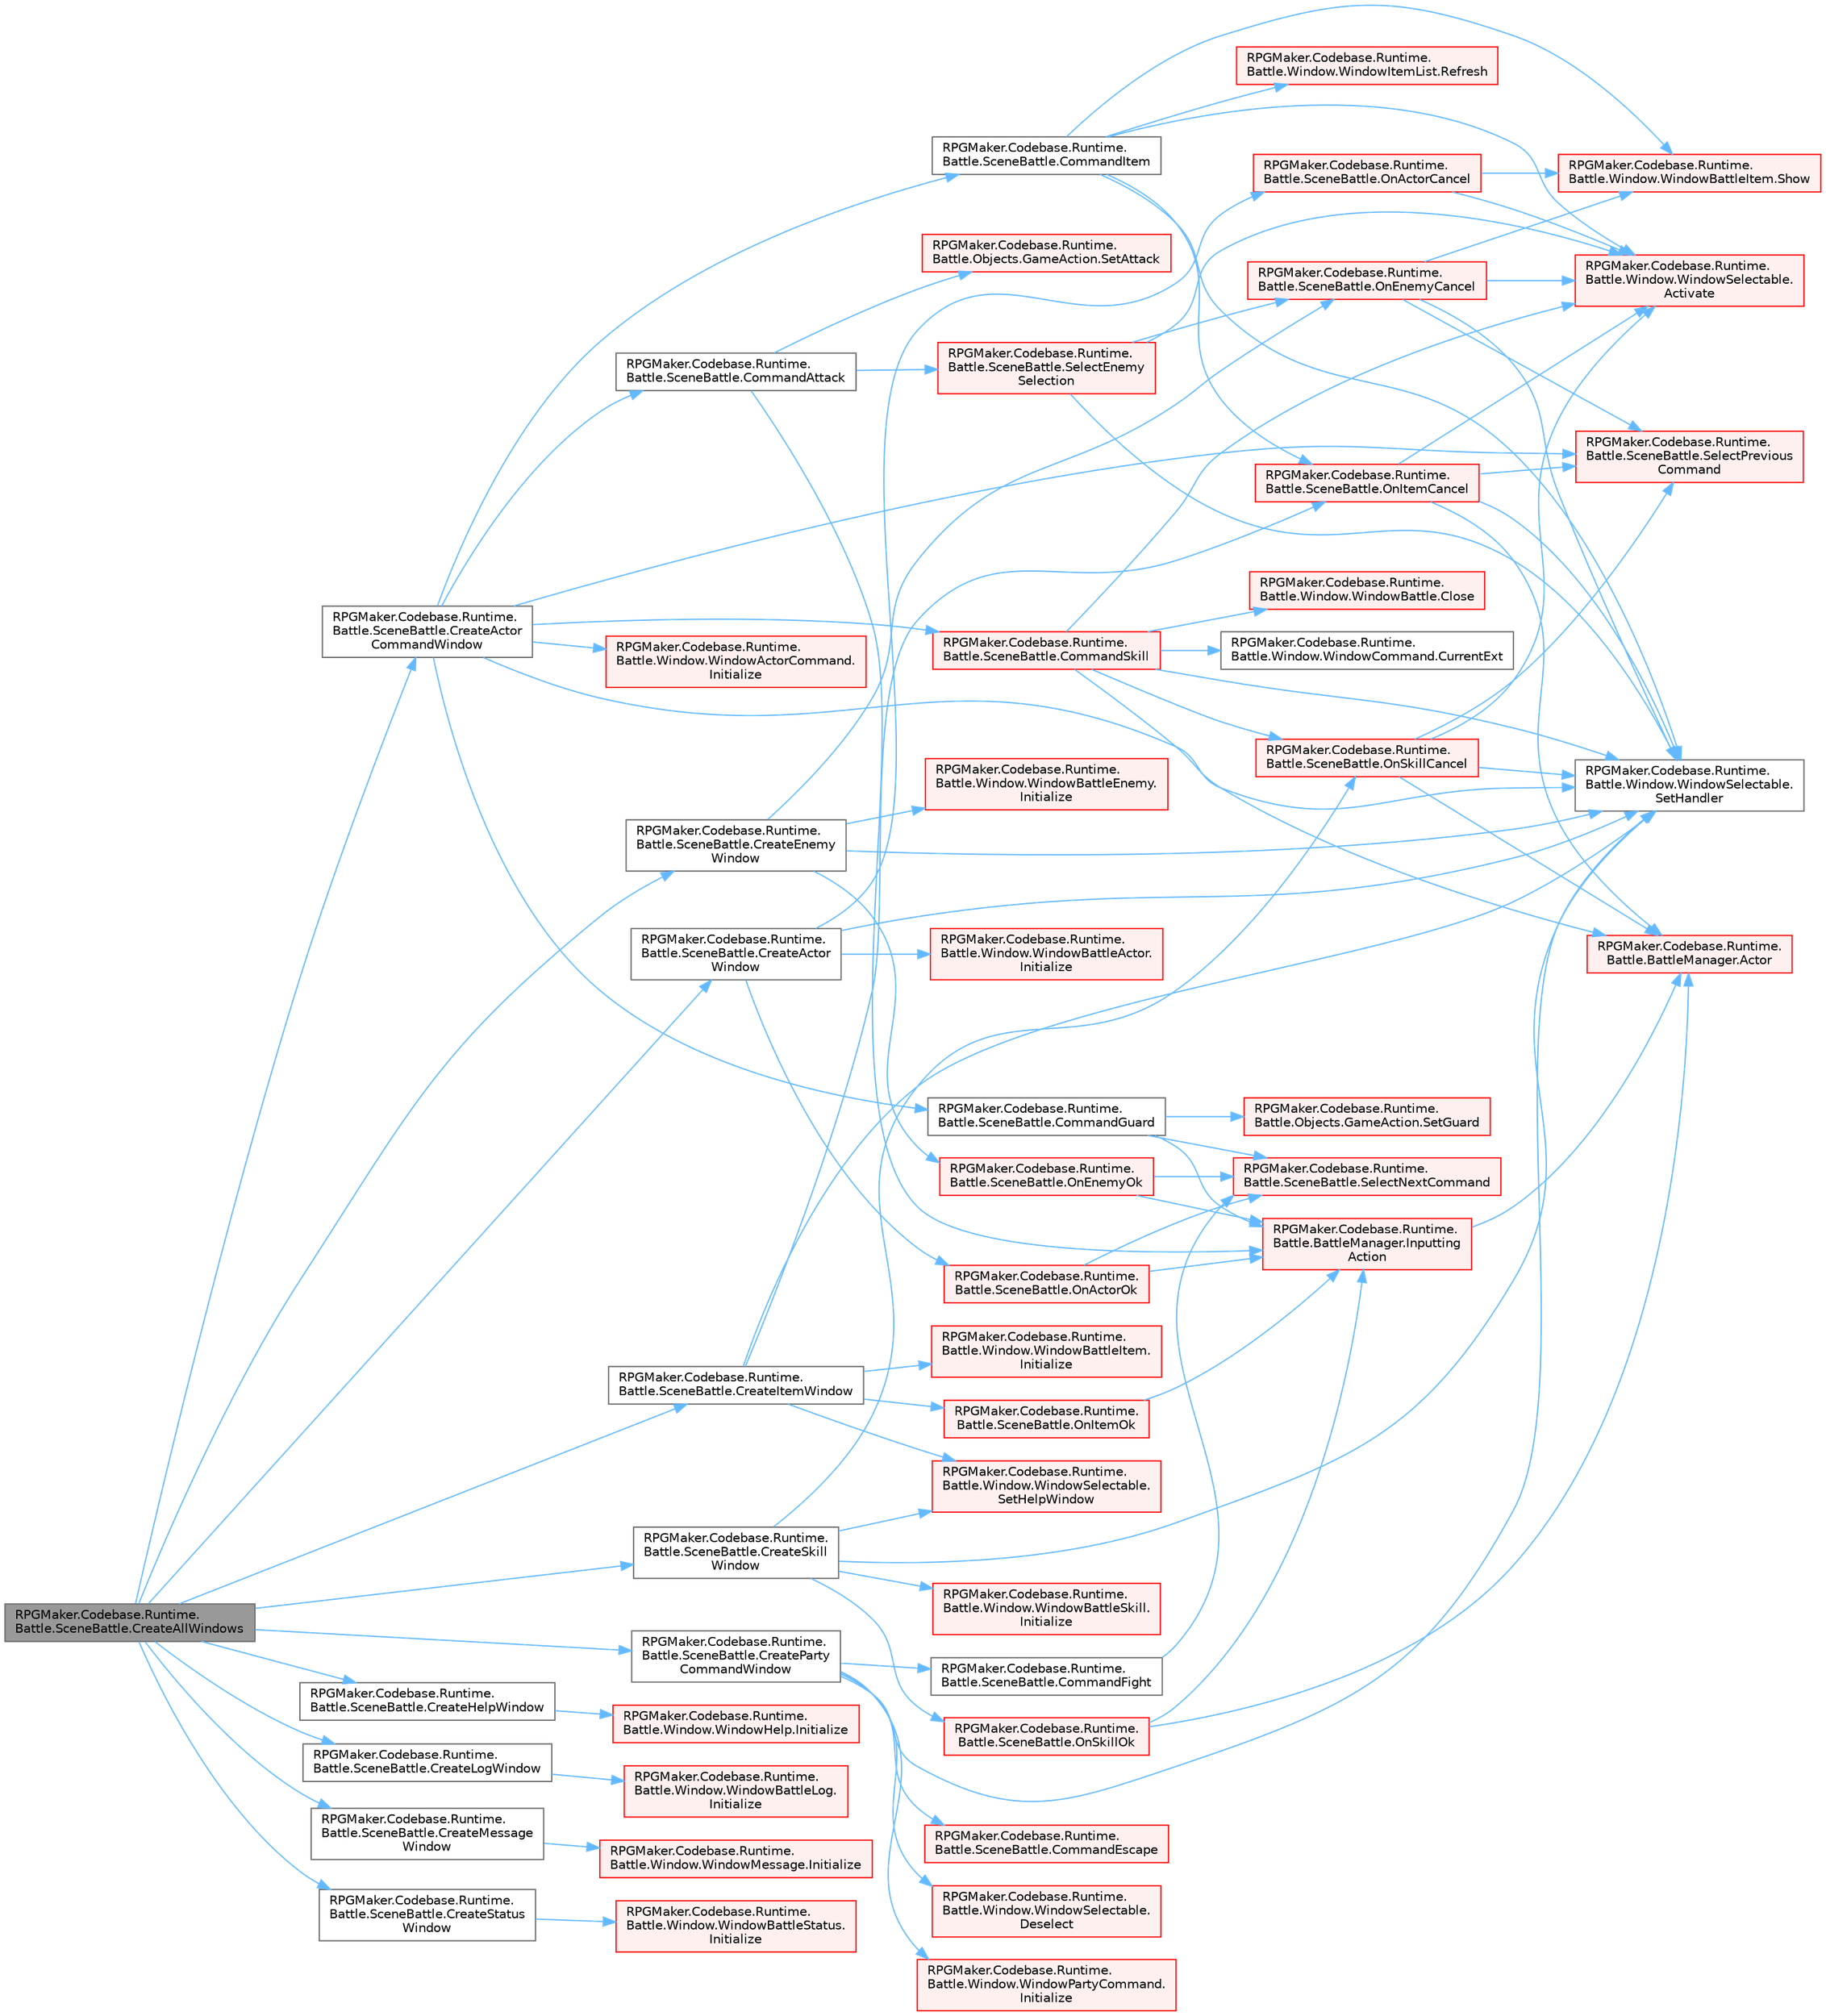 digraph "RPGMaker.Codebase.Runtime.Battle.SceneBattle.CreateAllWindows"
{
 // LATEX_PDF_SIZE
  bgcolor="transparent";
  edge [fontname=Helvetica,fontsize=10,labelfontname=Helvetica,labelfontsize=10];
  node [fontname=Helvetica,fontsize=10,shape=box,height=0.2,width=0.4];
  rankdir="LR";
  Node1 [id="Node000001",label="RPGMaker.Codebase.Runtime.\lBattle.SceneBattle.CreateAllWindows",height=0.2,width=0.4,color="gray40", fillcolor="grey60", style="filled", fontcolor="black",tooltip="戦闘シーンに必要なすべてのウィンドウを生成"];
  Node1 -> Node2 [id="edge1_Node000001_Node000002",color="steelblue1",style="solid",tooltip=" "];
  Node2 [id="Node000002",label="RPGMaker.Codebase.Runtime.\lBattle.SceneBattle.CreateActor\lCommandWindow",height=0.2,width=0.4,color="grey40", fillcolor="white", style="filled",URL="$dd/d83/class_r_p_g_maker_1_1_codebase_1_1_runtime_1_1_battle_1_1_scene_battle.html#a724e7857a3a65320fe6e1c7797646594",tooltip="[アクター]コマンドウィンドウ(Window_ActorCommand)を生成"];
  Node2 -> Node3 [id="edge2_Node000002_Node000003",color="steelblue1",style="solid",tooltip=" "];
  Node3 [id="Node000003",label="RPGMaker.Codebase.Runtime.\lBattle.SceneBattle.CommandAttack",height=0.2,width=0.4,color="grey40", fillcolor="white", style="filled",URL="$dd/d83/class_r_p_g_maker_1_1_codebase_1_1_runtime_1_1_battle_1_1_scene_battle.html#a7295e19f480694e00deb616e689a4a0c",tooltip="[攻撃]コマンドのハンドラ"];
  Node3 -> Node4 [id="edge3_Node000003_Node000004",color="steelblue1",style="solid",tooltip=" "];
  Node4 [id="Node000004",label="RPGMaker.Codebase.Runtime.\lBattle.BattleManager.Inputting\lAction",height=0.2,width=0.4,color="red", fillcolor="#FFF0F0", style="filled",URL="$d3/d0c/class_r_p_g_maker_1_1_codebase_1_1_runtime_1_1_battle_1_1_battle_manager.html#ab62b182ffea9521ab87f32a6074253e7",tooltip="入力中のアクターのアクションを返す"];
  Node4 -> Node5 [id="edge4_Node000004_Node000005",color="steelblue1",style="solid",tooltip=" "];
  Node5 [id="Node000005",label="RPGMaker.Codebase.Runtime.\lBattle.BattleManager.Actor",height=0.2,width=0.4,color="red", fillcolor="#FFF0F0", style="filled",URL="$d3/d0c/class_r_p_g_maker_1_1_codebase_1_1_runtime_1_1_battle_1_1_battle_manager.html#af748afa09d64d252aac59c45f02b5a34",tooltip="アクターを返す"];
  Node3 -> Node51 [id="edge5_Node000003_Node000051",color="steelblue1",style="solid",tooltip=" "];
  Node51 [id="Node000051",label="RPGMaker.Codebase.Runtime.\lBattle.SceneBattle.SelectEnemy\lSelection",height=0.2,width=0.4,color="red", fillcolor="#FFF0F0", style="filled",URL="$dd/d83/class_r_p_g_maker_1_1_codebase_1_1_runtime_1_1_battle_1_1_scene_battle.html#adb30b60ce6472dae50e98402ec1c7c8a",tooltip="[敵キャラ]選択ウィンドウの準備"];
  Node51 -> Node52 [id="edge6_Node000051_Node000052",color="steelblue1",style="solid",tooltip=" "];
  Node52 [id="Node000052",label="RPGMaker.Codebase.Runtime.\lBattle.Window.WindowSelectable.\lActivate",height=0.2,width=0.4,color="red", fillcolor="#FFF0F0", style="filled",URL="$dd/d48/class_r_p_g_maker_1_1_codebase_1_1_runtime_1_1_battle_1_1_window_1_1_window_selectable.html#a743b97a02e9931a22b9f22a0893b2131",tooltip="ウィンドウをアクティブにする"];
  Node51 -> Node60 [id="edge7_Node000051_Node000060",color="steelblue1",style="solid",tooltip=" "];
  Node60 [id="Node000060",label="RPGMaker.Codebase.Runtime.\lBattle.SceneBattle.OnEnemyCancel",height=0.2,width=0.4,color="red", fillcolor="#FFF0F0", style="filled",URL="$dd/d83/class_r_p_g_maker_1_1_codebase_1_1_runtime_1_1_battle_1_1_scene_battle.html#a64705a2bc83d2639845713c7a389b8a3",tooltip="[敵キャラ]選択ウィンドウで[キャンセル]が選択された時のハンドラ"];
  Node60 -> Node52 [id="edge8_Node000060_Node000052",color="steelblue1",style="solid",tooltip=" "];
  Node60 -> Node70 [id="edge9_Node000060_Node000070",color="steelblue1",style="solid",tooltip=" "];
  Node70 [id="Node000070",label="RPGMaker.Codebase.Runtime.\lBattle.SceneBattle.SelectPrevious\lCommand",height=0.2,width=0.4,color="red", fillcolor="#FFF0F0", style="filled",URL="$dd/d83/class_r_p_g_maker_1_1_codebase_1_1_runtime_1_1_battle_1_1_scene_battle.html#ae66c1bae9ae74ecbb99d3af5856d8cbc",tooltip="ひとつ前のコマンドを選択"];
  Node60 -> Node150 [id="edge10_Node000060_Node000150",color="steelblue1",style="solid",tooltip=" "];
  Node150 [id="Node000150",label="RPGMaker.Codebase.Runtime.\lBattle.Window.WindowSelectable.\lSetHandler",height=0.2,width=0.4,color="grey40", fillcolor="white", style="filled",URL="$dd/d48/class_r_p_g_maker_1_1_codebase_1_1_runtime_1_1_battle_1_1_window_1_1_window_selectable.html#af5beeb33511e97477fe8ca1e2391c93a",tooltip="ハンドラを設定"];
  Node60 -> Node151 [id="edge11_Node000060_Node000151",color="steelblue1",style="solid",tooltip=" "];
  Node151 [id="Node000151",label="RPGMaker.Codebase.Runtime.\lBattle.Window.WindowBattleItem.Show",height=0.2,width=0.4,color="red", fillcolor="#FFF0F0", style="filled",URL="$d1/d64/class_r_p_g_maker_1_1_codebase_1_1_runtime_1_1_battle_1_1_window_1_1_window_battle_item.html#ad2a58a55bf698eba74faa82e34a1d811",tooltip="ウィンドウを表示"];
  Node51 -> Node150 [id="edge12_Node000051_Node000150",color="steelblue1",style="solid",tooltip=" "];
  Node3 -> Node164 [id="edge13_Node000003_Node000164",color="steelblue1",style="solid",tooltip=" "];
  Node164 [id="Node000164",label="RPGMaker.Codebase.Runtime.\lBattle.Objects.GameAction.SetAttack",height=0.2,width=0.4,color="red", fillcolor="#FFF0F0", style="filled",URL="$db/d00/class_r_p_g_maker_1_1_codebase_1_1_runtime_1_1_battle_1_1_objects_1_1_game_action.html#a862414b9994983264d646f3b1b276c10",tooltip="😁 行動に[攻撃]を設定"];
  Node2 -> Node166 [id="edge14_Node000002_Node000166",color="steelblue1",style="solid",tooltip=" "];
  Node166 [id="Node000166",label="RPGMaker.Codebase.Runtime.\lBattle.SceneBattle.CommandGuard",height=0.2,width=0.4,color="grey40", fillcolor="white", style="filled",URL="$dd/d83/class_r_p_g_maker_1_1_codebase_1_1_runtime_1_1_battle_1_1_scene_battle.html#ac497fc4b41555f2d4bb57d590a892253",tooltip="[防御]コマンドのハンドラ"];
  Node166 -> Node4 [id="edge15_Node000166_Node000004",color="steelblue1",style="solid",tooltip=" "];
  Node166 -> Node167 [id="edge16_Node000166_Node000167",color="steelblue1",style="solid",tooltip=" "];
  Node167 [id="Node000167",label="RPGMaker.Codebase.Runtime.\lBattle.SceneBattle.SelectNextCommand",height=0.2,width=0.4,color="red", fillcolor="#FFF0F0", style="filled",URL="$dd/d83/class_r_p_g_maker_1_1_codebase_1_1_runtime_1_1_battle_1_1_scene_battle.html#ad0ea7805a4a4e914a861ac725db87088",tooltip="ひとつ先のコマンドを選択"];
  Node166 -> Node180 [id="edge17_Node000166_Node000180",color="steelblue1",style="solid",tooltip=" "];
  Node180 [id="Node000180",label="RPGMaker.Codebase.Runtime.\lBattle.Objects.GameAction.SetGuard",height=0.2,width=0.4,color="red", fillcolor="#FFF0F0", style="filled",URL="$db/d00/class_r_p_g_maker_1_1_codebase_1_1_runtime_1_1_battle_1_1_objects_1_1_game_action.html#a5eb2baf78a7e5307d145c06abdc19149",tooltip="😁 行動に[防御]を設定"];
  Node2 -> Node181 [id="edge18_Node000002_Node000181",color="steelblue1",style="solid",tooltip=" "];
  Node181 [id="Node000181",label="RPGMaker.Codebase.Runtime.\lBattle.SceneBattle.CommandItem",height=0.2,width=0.4,color="grey40", fillcolor="white", style="filled",URL="$dd/d83/class_r_p_g_maker_1_1_codebase_1_1_runtime_1_1_battle_1_1_scene_battle.html#a62ec72920d8084303f9dbce06aec4260",tooltip="[アイテム]コマンドのハンドラ"];
  Node181 -> Node52 [id="edge19_Node000181_Node000052",color="steelblue1",style="solid",tooltip=" "];
  Node181 -> Node182 [id="edge20_Node000181_Node000182",color="steelblue1",style="solid",tooltip=" "];
  Node182 [id="Node000182",label="RPGMaker.Codebase.Runtime.\lBattle.SceneBattle.OnItemCancel",height=0.2,width=0.4,color="red", fillcolor="#FFF0F0", style="filled",URL="$dd/d83/class_r_p_g_maker_1_1_codebase_1_1_runtime_1_1_battle_1_1_scene_battle.html#a6f2168d68dbc4f9c789758d880e1e90d",tooltip="[アイテム]ウィンドウで[キャンセル]が選択された時のハンドラ"];
  Node182 -> Node52 [id="edge21_Node000182_Node000052",color="steelblue1",style="solid",tooltip=" "];
  Node182 -> Node5 [id="edge22_Node000182_Node000005",color="steelblue1",style="solid",tooltip=" "];
  Node182 -> Node70 [id="edge23_Node000182_Node000070",color="steelblue1",style="solid",tooltip=" "];
  Node182 -> Node150 [id="edge24_Node000182_Node000150",color="steelblue1",style="solid",tooltip=" "];
  Node181 -> Node186 [id="edge25_Node000181_Node000186",color="steelblue1",style="solid",tooltip=" "];
  Node186 [id="Node000186",label="RPGMaker.Codebase.Runtime.\lBattle.Window.WindowItemList.Refresh",height=0.2,width=0.4,color="red", fillcolor="#FFF0F0", style="filled",URL="$d7/db8/class_r_p_g_maker_1_1_codebase_1_1_runtime_1_1_battle_1_1_window_1_1_window_item_list.html#a9f3765bb2a3edb12bb9dbb5b6522f358",tooltip="コンテンツの再描画"];
  Node181 -> Node150 [id="edge26_Node000181_Node000150",color="steelblue1",style="solid",tooltip=" "];
  Node181 -> Node151 [id="edge27_Node000181_Node000151",color="steelblue1",style="solid",tooltip=" "];
  Node2 -> Node203 [id="edge28_Node000002_Node000203",color="steelblue1",style="solid",tooltip=" "];
  Node203 [id="Node000203",label="RPGMaker.Codebase.Runtime.\lBattle.SceneBattle.CommandSkill",height=0.2,width=0.4,color="red", fillcolor="#FFF0F0", style="filled",URL="$dd/d83/class_r_p_g_maker_1_1_codebase_1_1_runtime_1_1_battle_1_1_scene_battle.html#a6c6f252160ff91a86574d896a92feef3",tooltip="[スキル]コマンドのハンドラ"];
  Node203 -> Node52 [id="edge29_Node000203_Node000052",color="steelblue1",style="solid",tooltip=" "];
  Node203 -> Node5 [id="edge30_Node000203_Node000005",color="steelblue1",style="solid",tooltip=" "];
  Node203 -> Node73 [id="edge31_Node000203_Node000073",color="steelblue1",style="solid",tooltip=" "];
  Node73 [id="Node000073",label="RPGMaker.Codebase.Runtime.\lBattle.Window.WindowBattle.Close",height=0.2,width=0.4,color="red", fillcolor="#FFF0F0", style="filled",URL="$d1/d3a/class_r_p_g_maker_1_1_codebase_1_1_runtime_1_1_battle_1_1_window_1_1_window_battle.html#a30d8201325917fd21fb249d2e99bb7e2",tooltip="ウィンドウを閉じる"];
  Node203 -> Node204 [id="edge32_Node000203_Node000204",color="steelblue1",style="solid",tooltip=" "];
  Node204 [id="Node000204",label="RPGMaker.Codebase.Runtime.\lBattle.Window.WindowCommand.CurrentExt",height=0.2,width=0.4,color="grey40", fillcolor="white", style="filled",URL="$da/dbf/class_r_p_g_maker_1_1_codebase_1_1_runtime_1_1_battle_1_1_window_1_1_window_command.html#a743b122de708182fac5e626e3457b63d",tooltip="現在のコマンド項目の追加情報を返す"];
  Node203 -> Node205 [id="edge33_Node000203_Node000205",color="steelblue1",style="solid",tooltip=" "];
  Node205 [id="Node000205",label="RPGMaker.Codebase.Runtime.\lBattle.SceneBattle.OnSkillCancel",height=0.2,width=0.4,color="red", fillcolor="#FFF0F0", style="filled",URL="$dd/d83/class_r_p_g_maker_1_1_codebase_1_1_runtime_1_1_battle_1_1_scene_battle.html#a8e99dbc4e22be1923c86b952e0dd04f7",tooltip="[スキル]ウィンドウで[キャンセル]が選択された時のハンドラ"];
  Node205 -> Node52 [id="edge34_Node000205_Node000052",color="steelblue1",style="solid",tooltip=" "];
  Node205 -> Node5 [id="edge35_Node000205_Node000005",color="steelblue1",style="solid",tooltip=" "];
  Node205 -> Node70 [id="edge36_Node000205_Node000070",color="steelblue1",style="solid",tooltip=" "];
  Node205 -> Node150 [id="edge37_Node000205_Node000150",color="steelblue1",style="solid",tooltip=" "];
  Node203 -> Node150 [id="edge38_Node000203_Node000150",color="steelblue1",style="solid",tooltip=" "];
  Node2 -> Node216 [id="edge39_Node000002_Node000216",color="steelblue1",style="solid",tooltip=" "];
  Node216 [id="Node000216",label="RPGMaker.Codebase.Runtime.\lBattle.Window.WindowActorCommand.\lInitialize",height=0.2,width=0.4,color="red", fillcolor="#FFF0F0", style="filled",URL="$d3/d67/class_r_p_g_maker_1_1_codebase_1_1_runtime_1_1_battle_1_1_window_1_1_window_actor_command.html#a71210d96e37aeca330cf51583ea800b2",tooltip="初期化"];
  Node2 -> Node70 [id="edge40_Node000002_Node000070",color="steelblue1",style="solid",tooltip=" "];
  Node2 -> Node150 [id="edge41_Node000002_Node000150",color="steelblue1",style="solid",tooltip=" "];
  Node1 -> Node219 [id="edge42_Node000001_Node000219",color="steelblue1",style="solid",tooltip=" "];
  Node219 [id="Node000219",label="RPGMaker.Codebase.Runtime.\lBattle.SceneBattle.CreateActor\lWindow",height=0.2,width=0.4,color="grey40", fillcolor="white", style="filled",URL="$dd/d83/class_r_p_g_maker_1_1_codebase_1_1_runtime_1_1_battle_1_1_scene_battle.html#ace4c64d62d1d9446e696853103a2a2e0",tooltip="[アクター]選択ウィンドウ(Window_BattleActor)を生成"];
  Node219 -> Node220 [id="edge43_Node000219_Node000220",color="steelblue1",style="solid",tooltip=" "];
  Node220 [id="Node000220",label="RPGMaker.Codebase.Runtime.\lBattle.Window.WindowBattleActor.\lInitialize",height=0.2,width=0.4,color="red", fillcolor="#FFF0F0", style="filled",URL="$d9/dec/class_r_p_g_maker_1_1_codebase_1_1_runtime_1_1_battle_1_1_window_1_1_window_battle_actor.html#a22e3c1ba7781831f237138cb70db0003",tooltip="初期化"];
  Node219 -> Node222 [id="edge44_Node000219_Node000222",color="steelblue1",style="solid",tooltip=" "];
  Node222 [id="Node000222",label="RPGMaker.Codebase.Runtime.\lBattle.SceneBattle.OnActorCancel",height=0.2,width=0.4,color="red", fillcolor="#FFF0F0", style="filled",URL="$dd/d83/class_r_p_g_maker_1_1_codebase_1_1_runtime_1_1_battle_1_1_scene_battle.html#a8355298301c73bdb3b3debd5c4ee2659",tooltip="[アクター]選択ウィンドウで[キャンセル]が選択された時のハンドラ"];
  Node222 -> Node52 [id="edge45_Node000222_Node000052",color="steelblue1",style="solid",tooltip=" "];
  Node222 -> Node151 [id="edge46_Node000222_Node000151",color="steelblue1",style="solid",tooltip=" "];
  Node219 -> Node223 [id="edge47_Node000219_Node000223",color="steelblue1",style="solid",tooltip=" "];
  Node223 [id="Node000223",label="RPGMaker.Codebase.Runtime.\lBattle.SceneBattle.OnActorOk",height=0.2,width=0.4,color="red", fillcolor="#FFF0F0", style="filled",URL="$dd/d83/class_r_p_g_maker_1_1_codebase_1_1_runtime_1_1_battle_1_1_scene_battle.html#ae947917d2cf277968571d18259c3ef84",tooltip="[アクター]選択ウィンドウで[OK]が選択された時のハンドラ"];
  Node223 -> Node4 [id="edge48_Node000223_Node000004",color="steelblue1",style="solid",tooltip=" "];
  Node223 -> Node167 [id="edge49_Node000223_Node000167",color="steelblue1",style="solid",tooltip=" "];
  Node219 -> Node150 [id="edge50_Node000219_Node000150",color="steelblue1",style="solid",tooltip=" "];
  Node1 -> Node225 [id="edge51_Node000001_Node000225",color="steelblue1",style="solid",tooltip=" "];
  Node225 [id="Node000225",label="RPGMaker.Codebase.Runtime.\lBattle.SceneBattle.CreateEnemy\lWindow",height=0.2,width=0.4,color="grey40", fillcolor="white", style="filled",URL="$dd/d83/class_r_p_g_maker_1_1_codebase_1_1_runtime_1_1_battle_1_1_scene_battle.html#aaf777157e6ce6a7c6bb0418377d43794",tooltip="[敵キャラ]選択ウィンドウ(Window_BattleEnemy)を生成"];
  Node225 -> Node226 [id="edge52_Node000225_Node000226",color="steelblue1",style="solid",tooltip=" "];
  Node226 [id="Node000226",label="RPGMaker.Codebase.Runtime.\lBattle.Window.WindowBattleEnemy.\lInitialize",height=0.2,width=0.4,color="red", fillcolor="#FFF0F0", style="filled",URL="$d6/dc5/class_r_p_g_maker_1_1_codebase_1_1_runtime_1_1_battle_1_1_window_1_1_window_battle_enemy.html#a229bd17c9a8c01e33d76e4399f7dd766",tooltip="初期化"];
  Node225 -> Node60 [id="edge53_Node000225_Node000060",color="steelblue1",style="solid",tooltip=" "];
  Node225 -> Node227 [id="edge54_Node000225_Node000227",color="steelblue1",style="solid",tooltip=" "];
  Node227 [id="Node000227",label="RPGMaker.Codebase.Runtime.\lBattle.SceneBattle.OnEnemyOk",height=0.2,width=0.4,color="red", fillcolor="#FFF0F0", style="filled",URL="$dd/d83/class_r_p_g_maker_1_1_codebase_1_1_runtime_1_1_battle_1_1_scene_battle.html#a68af04f0dbb5d0450b8498c3dd4c863d",tooltip="[敵キャラ]選択ウィンドウで[OK]が選択された時のハンドラ"];
  Node227 -> Node4 [id="edge55_Node000227_Node000004",color="steelblue1",style="solid",tooltip=" "];
  Node227 -> Node167 [id="edge56_Node000227_Node000167",color="steelblue1",style="solid",tooltip=" "];
  Node225 -> Node150 [id="edge57_Node000225_Node000150",color="steelblue1",style="solid",tooltip=" "];
  Node1 -> Node229 [id="edge58_Node000001_Node000229",color="steelblue1",style="solid",tooltip=" "];
  Node229 [id="Node000229",label="RPGMaker.Codebase.Runtime.\lBattle.SceneBattle.CreateHelpWindow",height=0.2,width=0.4,color="grey40", fillcolor="white", style="filled",URL="$dd/d83/class_r_p_g_maker_1_1_codebase_1_1_runtime_1_1_battle_1_1_scene_battle.html#a968034d81a8d6520723b295151601f8d",tooltip="ヘルプウィンドウ(Window_Help)を生成"];
  Node229 -> Node230 [id="edge59_Node000229_Node000230",color="steelblue1",style="solid",tooltip=" "];
  Node230 [id="Node000230",label="RPGMaker.Codebase.Runtime.\lBattle.Window.WindowHelp.Initialize",height=0.2,width=0.4,color="red", fillcolor="#FFF0F0", style="filled",URL="$d6/d64/class_r_p_g_maker_1_1_codebase_1_1_runtime_1_1_battle_1_1_window_1_1_window_help.html#aedfaf930f1ddb8218790f4b87cfbb81c",tooltip="初期化"];
  Node1 -> Node231 [id="edge60_Node000001_Node000231",color="steelblue1",style="solid",tooltip=" "];
  Node231 [id="Node000231",label="RPGMaker.Codebase.Runtime.\lBattle.SceneBattle.CreateItemWindow",height=0.2,width=0.4,color="grey40", fillcolor="white", style="filled",URL="$dd/d83/class_r_p_g_maker_1_1_codebase_1_1_runtime_1_1_battle_1_1_scene_battle.html#a57f867e85ec503225e9a252fa623ccc2",tooltip="[アイテム]ウィンドウ(Window_BattleItem)を生成"];
  Node231 -> Node232 [id="edge61_Node000231_Node000232",color="steelblue1",style="solid",tooltip=" "];
  Node232 [id="Node000232",label="RPGMaker.Codebase.Runtime.\lBattle.Window.WindowBattleItem.\lInitialize",height=0.2,width=0.4,color="red", fillcolor="#FFF0F0", style="filled",URL="$d1/d64/class_r_p_g_maker_1_1_codebase_1_1_runtime_1_1_battle_1_1_window_1_1_window_battle_item.html#a6a4b2adb3e1568d35a3e0044e045b2cd",tooltip="初期化処理"];
  Node231 -> Node182 [id="edge62_Node000231_Node000182",color="steelblue1",style="solid",tooltip=" "];
  Node231 -> Node233 [id="edge63_Node000231_Node000233",color="steelblue1",style="solid",tooltip=" "];
  Node233 [id="Node000233",label="RPGMaker.Codebase.Runtime.\lBattle.SceneBattle.OnItemOk",height=0.2,width=0.4,color="red", fillcolor="#FFF0F0", style="filled",URL="$dd/d83/class_r_p_g_maker_1_1_codebase_1_1_runtime_1_1_battle_1_1_scene_battle.html#a99ece78e3c73fd3398453170b13ea502",tooltip="[アイテム]ウィンドウで[OK]が選択された時のハンドラ"];
  Node233 -> Node4 [id="edge64_Node000233_Node000004",color="steelblue1",style="solid",tooltip=" "];
  Node231 -> Node150 [id="edge65_Node000231_Node000150",color="steelblue1",style="solid",tooltip=" "];
  Node231 -> Node243 [id="edge66_Node000231_Node000243",color="steelblue1",style="solid",tooltip=" "];
  Node243 [id="Node000243",label="RPGMaker.Codebase.Runtime.\lBattle.Window.WindowSelectable.\lSetHelpWindow",height=0.2,width=0.4,color="red", fillcolor="#FFF0F0", style="filled",URL="$dd/d48/class_r_p_g_maker_1_1_codebase_1_1_runtime_1_1_battle_1_1_window_1_1_window_selectable.html#a7c91a0e36a78914fc1f471cb2b61ce72",tooltip="ヘルプウィンドウを設定"];
  Node1 -> Node244 [id="edge67_Node000001_Node000244",color="steelblue1",style="solid",tooltip=" "];
  Node244 [id="Node000244",label="RPGMaker.Codebase.Runtime.\lBattle.SceneBattle.CreateLogWindow",height=0.2,width=0.4,color="grey40", fillcolor="white", style="filled",URL="$dd/d83/class_r_p_g_maker_1_1_codebase_1_1_runtime_1_1_battle_1_1_scene_battle.html#ad939be3e35fe60165300fcf0a1c55de2",tooltip="ログウィンドウ(Window_BattleLog)を生成"];
  Node244 -> Node245 [id="edge68_Node000244_Node000245",color="steelblue1",style="solid",tooltip=" "];
  Node245 [id="Node000245",label="RPGMaker.Codebase.Runtime.\lBattle.Window.WindowBattleLog.\lInitialize",height=0.2,width=0.4,color="red", fillcolor="#FFF0F0", style="filled",URL="$d9/ded/class_r_p_g_maker_1_1_codebase_1_1_runtime_1_1_battle_1_1_window_1_1_window_battle_log.html#ad0a03e7e0b58d6dbca28f1702e235c85",tooltip="初期化処理"];
  Node1 -> Node248 [id="edge69_Node000001_Node000248",color="steelblue1",style="solid",tooltip=" "];
  Node248 [id="Node000248",label="RPGMaker.Codebase.Runtime.\lBattle.SceneBattle.CreateMessage\lWindow",height=0.2,width=0.4,color="grey40", fillcolor="white", style="filled",URL="$dd/d83/class_r_p_g_maker_1_1_codebase_1_1_runtime_1_1_battle_1_1_scene_battle.html#aa75b757eb423bdc3f37bef3d1f32806e",tooltip="メッセージウィンドウ(Window_Message)を生成"];
  Node248 -> Node249 [id="edge70_Node000248_Node000249",color="steelblue1",style="solid",tooltip=" "];
  Node249 [id="Node000249",label="RPGMaker.Codebase.Runtime.\lBattle.Window.WindowMessage.Initialize",height=0.2,width=0.4,color="red", fillcolor="#FFF0F0", style="filled",URL="$d1/dc2/class_r_p_g_maker_1_1_codebase_1_1_runtime_1_1_battle_1_1_window_1_1_window_message.html#ac4c3922a26a54511fd500abd918fec46",tooltip="初期化"];
  Node1 -> Node251 [id="edge71_Node000001_Node000251",color="steelblue1",style="solid",tooltip=" "];
  Node251 [id="Node000251",label="RPGMaker.Codebase.Runtime.\lBattle.SceneBattle.CreateParty\lCommandWindow",height=0.2,width=0.4,color="grey40", fillcolor="white", style="filled",URL="$dd/d83/class_r_p_g_maker_1_1_codebase_1_1_runtime_1_1_battle_1_1_scene_battle.html#a34fb2203c5c96fd2964a2e0902bf2ddd",tooltip="[パーティ]コマンドウィンドウ(Window_PartyCommand)を生成"];
  Node251 -> Node252 [id="edge72_Node000251_Node000252",color="steelblue1",style="solid",tooltip=" "];
  Node252 [id="Node000252",label="RPGMaker.Codebase.Runtime.\lBattle.SceneBattle.CommandEscape",height=0.2,width=0.4,color="red", fillcolor="#FFF0F0", style="filled",URL="$dd/d83/class_r_p_g_maker_1_1_codebase_1_1_runtime_1_1_battle_1_1_scene_battle.html#ac39dc56622f109fbc054b3145453d477",tooltip="[逃げる]コマンドのハンドラ"];
  Node251 -> Node278 [id="edge73_Node000251_Node000278",color="steelblue1",style="solid",tooltip=" "];
  Node278 [id="Node000278",label="RPGMaker.Codebase.Runtime.\lBattle.SceneBattle.CommandFight",height=0.2,width=0.4,color="grey40", fillcolor="white", style="filled",URL="$dd/d83/class_r_p_g_maker_1_1_codebase_1_1_runtime_1_1_battle_1_1_scene_battle.html#aa9ee228c9cd8ae0e6b724f671392bfd2",tooltip="[戦う]コマンドのハンドラ"];
  Node278 -> Node167 [id="edge74_Node000278_Node000167",color="steelblue1",style="solid",tooltip=" "];
  Node251 -> Node75 [id="edge75_Node000251_Node000075",color="steelblue1",style="solid",tooltip=" "];
  Node75 [id="Node000075",label="RPGMaker.Codebase.Runtime.\lBattle.Window.WindowSelectable.\lDeselect",height=0.2,width=0.4,color="red", fillcolor="#FFF0F0", style="filled",URL="$dd/d48/class_r_p_g_maker_1_1_codebase_1_1_runtime_1_1_battle_1_1_window_1_1_window_selectable.html#ad016dbe1e26dc9ad2e6eb8ebac9bc86d",tooltip="全項目を非選択"];
  Node251 -> Node279 [id="edge76_Node000251_Node000279",color="steelblue1",style="solid",tooltip=" "];
  Node279 [id="Node000279",label="RPGMaker.Codebase.Runtime.\lBattle.Window.WindowPartyCommand.\lInitialize",height=0.2,width=0.4,color="red", fillcolor="#FFF0F0", style="filled",URL="$d7/d77/class_r_p_g_maker_1_1_codebase_1_1_runtime_1_1_battle_1_1_window_1_1_window_party_command.html#a480bfff00d1984bf1b08d1fe4f2a5a1d",tooltip="初期化"];
  Node251 -> Node150 [id="edge77_Node000251_Node000150",color="steelblue1",style="solid",tooltip=" "];
  Node1 -> Node280 [id="edge78_Node000001_Node000280",color="steelblue1",style="solid",tooltip=" "];
  Node280 [id="Node000280",label="RPGMaker.Codebase.Runtime.\lBattle.SceneBattle.CreateSkill\lWindow",height=0.2,width=0.4,color="grey40", fillcolor="white", style="filled",URL="$dd/d83/class_r_p_g_maker_1_1_codebase_1_1_runtime_1_1_battle_1_1_scene_battle.html#ad8e7c57e41f5e68675b104adce04aa94",tooltip="[スキル]ウィンドウ(Window_BattleSkill)を生成"];
  Node280 -> Node281 [id="edge79_Node000280_Node000281",color="steelblue1",style="solid",tooltip=" "];
  Node281 [id="Node000281",label="RPGMaker.Codebase.Runtime.\lBattle.Window.WindowBattleSkill.\lInitialize",height=0.2,width=0.4,color="red", fillcolor="#FFF0F0", style="filled",URL="$d4/d31/class_r_p_g_maker_1_1_codebase_1_1_runtime_1_1_battle_1_1_window_1_1_window_battle_skill.html#a2496556c8fce3b1bc80dcf689bcdfa22",tooltip="初期化"];
  Node280 -> Node205 [id="edge80_Node000280_Node000205",color="steelblue1",style="solid",tooltip=" "];
  Node280 -> Node282 [id="edge81_Node000280_Node000282",color="steelblue1",style="solid",tooltip=" "];
  Node282 [id="Node000282",label="RPGMaker.Codebase.Runtime.\lBattle.SceneBattle.OnSkillOk",height=0.2,width=0.4,color="red", fillcolor="#FFF0F0", style="filled",URL="$dd/d83/class_r_p_g_maker_1_1_codebase_1_1_runtime_1_1_battle_1_1_scene_battle.html#ab0761245f64b91da7ec65fa9db52e349",tooltip="[スキル]ウィンドウで[OK]が選択された時のハンドラ"];
  Node282 -> Node5 [id="edge82_Node000282_Node000005",color="steelblue1",style="solid",tooltip=" "];
  Node282 -> Node4 [id="edge83_Node000282_Node000004",color="steelblue1",style="solid",tooltip=" "];
  Node280 -> Node150 [id="edge84_Node000280_Node000150",color="steelblue1",style="solid",tooltip=" "];
  Node280 -> Node243 [id="edge85_Node000280_Node000243",color="steelblue1",style="solid",tooltip=" "];
  Node1 -> Node285 [id="edge86_Node000001_Node000285",color="steelblue1",style="solid",tooltip=" "];
  Node285 [id="Node000285",label="RPGMaker.Codebase.Runtime.\lBattle.SceneBattle.CreateStatus\lWindow",height=0.2,width=0.4,color="grey40", fillcolor="white", style="filled",URL="$dd/d83/class_r_p_g_maker_1_1_codebase_1_1_runtime_1_1_battle_1_1_scene_battle.html#a442e991df0c551a8116da35bd02e3dcf",tooltip="[ステータス]ウィンドウ(Window_BattleStatus)を生成"];
  Node285 -> Node286 [id="edge87_Node000285_Node000286",color="steelblue1",style="solid",tooltip=" "];
  Node286 [id="Node000286",label="RPGMaker.Codebase.Runtime.\lBattle.Window.WindowBattleStatus.\lInitialize",height=0.2,width=0.4,color="red", fillcolor="#FFF0F0", style="filled",URL="$d6/daf/class_r_p_g_maker_1_1_codebase_1_1_runtime_1_1_battle_1_1_window_1_1_window_battle_status.html#ae534159741a3d8678abb6a9a9ac7eca5",tooltip="初期化"];
}

